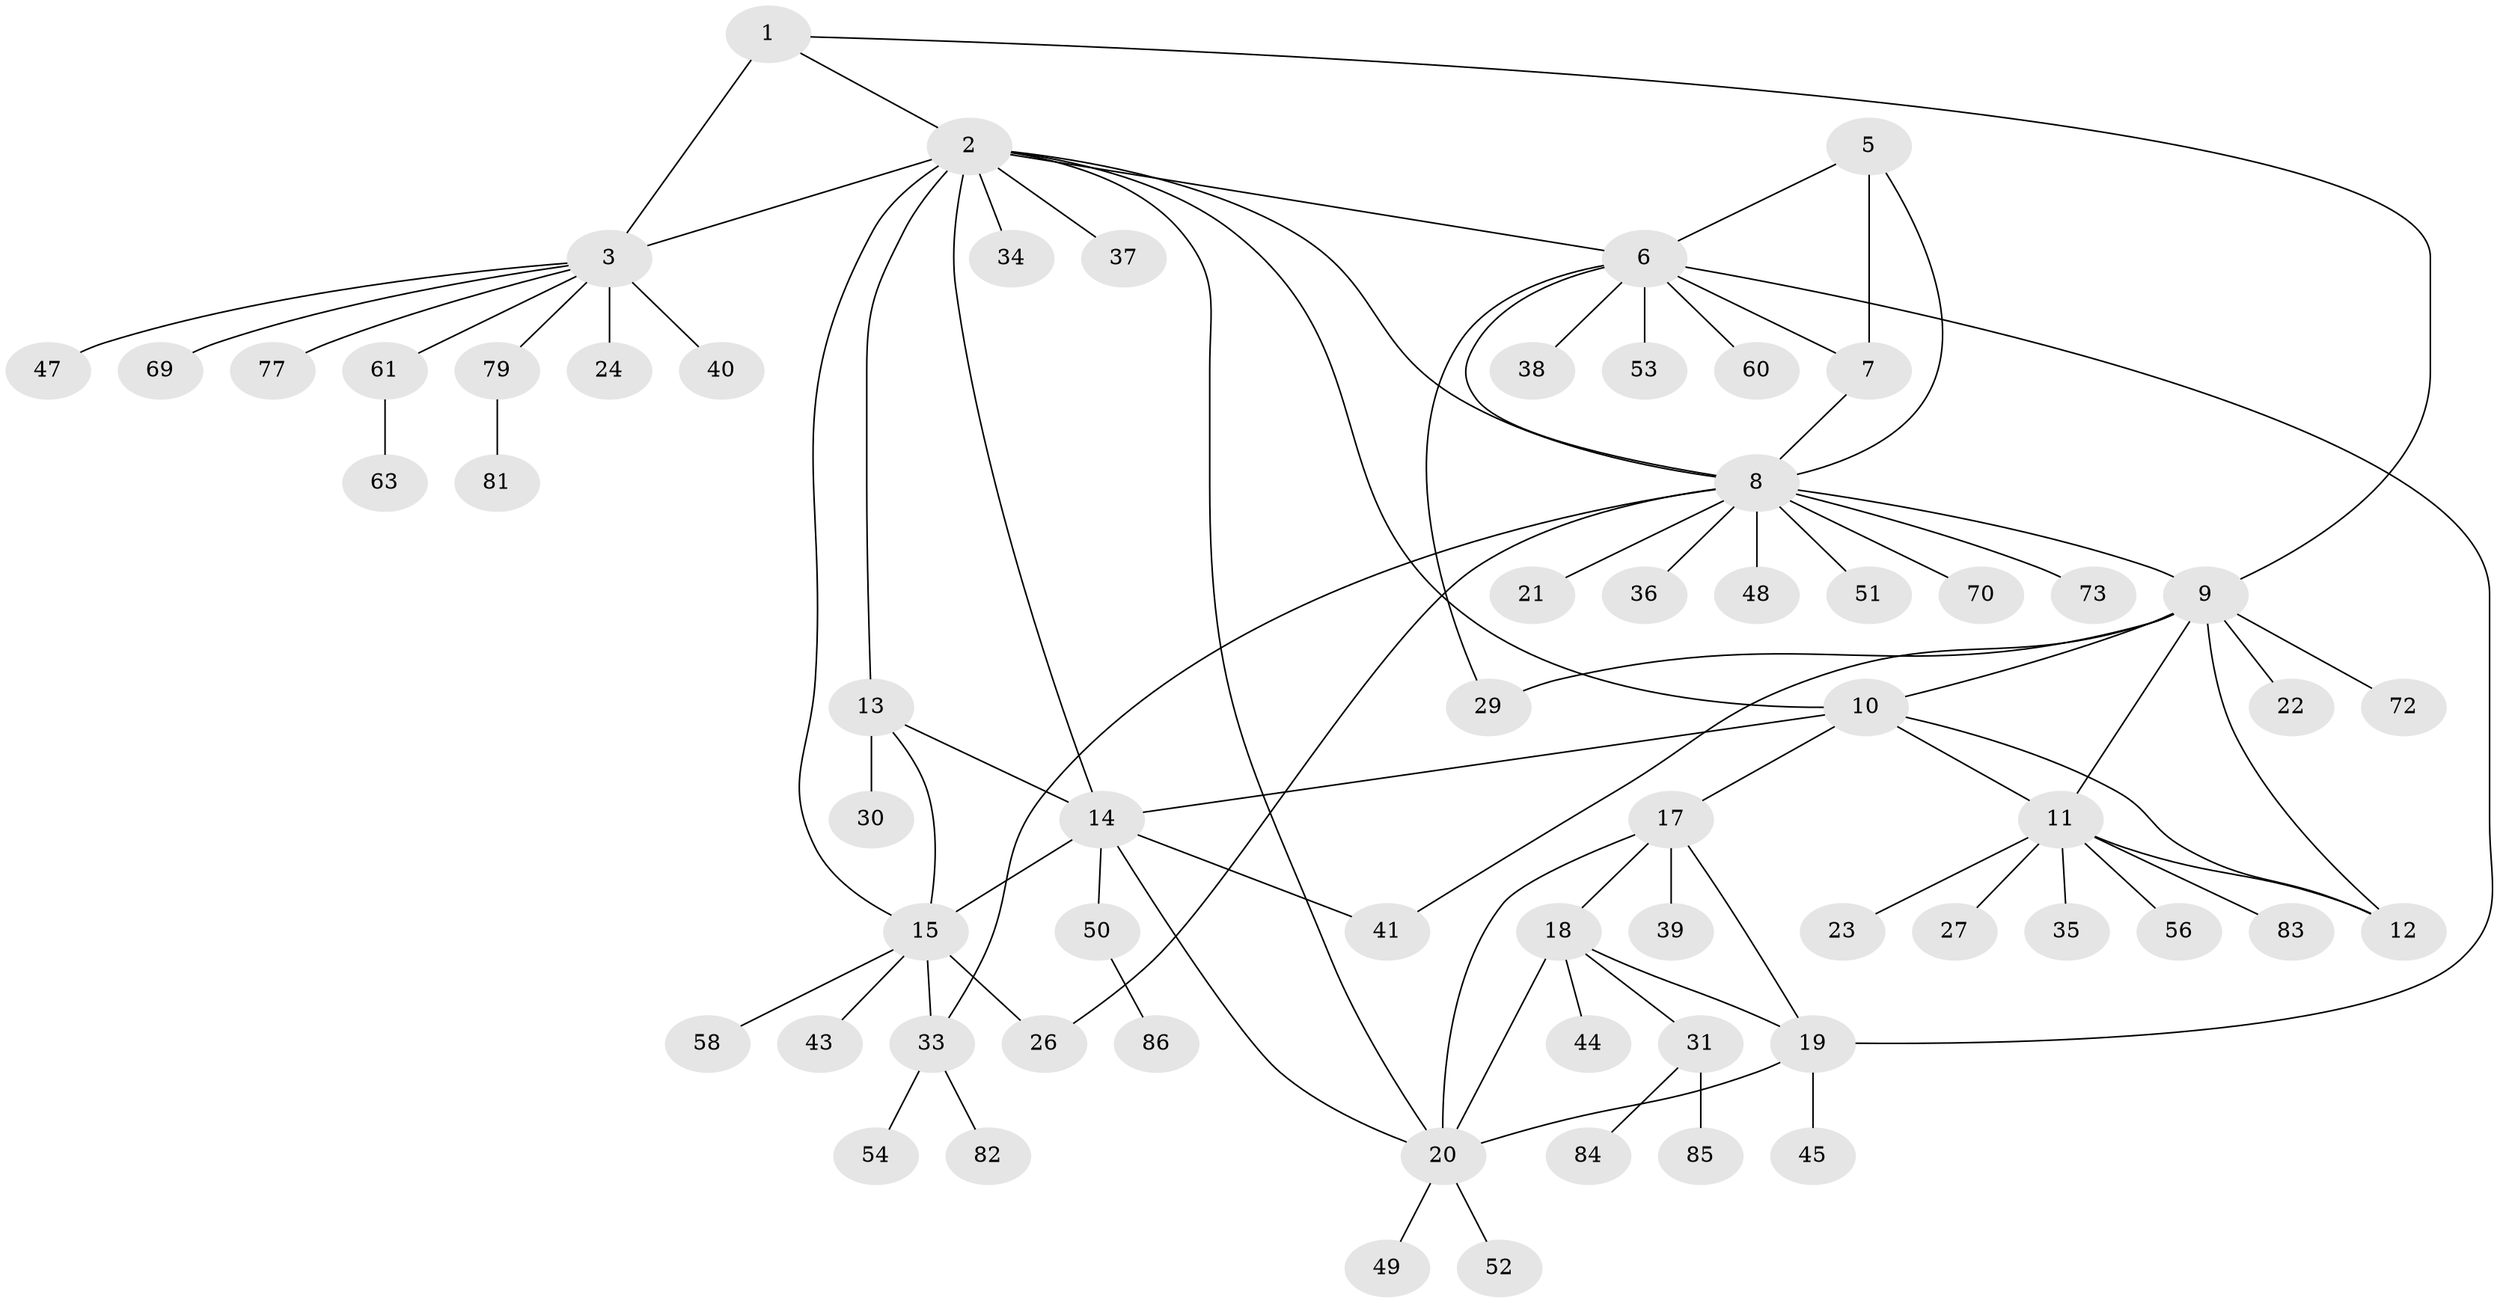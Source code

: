 // original degree distribution, {5: 0.011627906976744186, 8: 0.03488372093023256, 6: 0.05813953488372093, 7: 0.03488372093023256, 3: 0.023255813953488372, 10: 0.023255813953488372, 13: 0.011627906976744186, 9: 0.011627906976744186, 4: 0.046511627906976744, 1: 0.5813953488372093, 2: 0.16279069767441862}
// Generated by graph-tools (version 1.1) at 2025/42/03/06/25 10:42:15]
// undirected, 64 vertices, 87 edges
graph export_dot {
graph [start="1"]
  node [color=gray90,style=filled];
  1 [super="+46"];
  2 [super="+16"];
  3 [super="+4"];
  5;
  6 [super="+71"];
  7;
  8 [super="+55"];
  9 [super="+32"];
  10 [super="+67"];
  11 [super="+62"];
  12 [super="+76"];
  13;
  14 [super="+25"];
  15 [super="+28"];
  17 [super="+65"];
  18 [super="+59"];
  19 [super="+80"];
  20 [super="+75"];
  21;
  22;
  23;
  24;
  26 [super="+57"];
  27;
  29;
  30;
  31 [super="+78"];
  33;
  34 [super="+42"];
  35;
  36;
  37;
  38;
  39;
  40 [super="+74"];
  41;
  43;
  44;
  45;
  47;
  48;
  49;
  50;
  51 [super="+64"];
  52;
  53;
  54;
  56 [super="+68"];
  58;
  60;
  61;
  63 [super="+66"];
  69;
  70;
  72;
  73;
  77;
  79;
  81;
  82;
  83;
  84;
  85;
  86;
  1 -- 2;
  1 -- 3 [weight=2];
  1 -- 9;
  2 -- 3 [weight=2];
  2 -- 8;
  2 -- 20;
  2 -- 34;
  2 -- 37;
  2 -- 6;
  2 -- 10;
  2 -- 13;
  2 -- 14;
  2 -- 15;
  3 -- 47;
  3 -- 61;
  3 -- 79;
  3 -- 69;
  3 -- 24;
  3 -- 40;
  3 -- 77;
  5 -- 6;
  5 -- 7;
  5 -- 8;
  6 -- 7;
  6 -- 8;
  6 -- 19;
  6 -- 29;
  6 -- 38;
  6 -- 53;
  6 -- 60;
  7 -- 8;
  8 -- 9;
  8 -- 21;
  8 -- 36;
  8 -- 48;
  8 -- 51;
  8 -- 70;
  8 -- 73;
  8 -- 33;
  8 -- 26;
  9 -- 10;
  9 -- 11;
  9 -- 12;
  9 -- 22;
  9 -- 29;
  9 -- 41;
  9 -- 72;
  10 -- 11;
  10 -- 12;
  10 -- 17;
  10 -- 14;
  11 -- 12;
  11 -- 23;
  11 -- 27;
  11 -- 35;
  11 -- 56;
  11 -- 83;
  13 -- 14;
  13 -- 15;
  13 -- 30;
  14 -- 15;
  14 -- 20;
  14 -- 41;
  14 -- 50;
  15 -- 26;
  15 -- 33;
  15 -- 43;
  15 -- 58;
  17 -- 18;
  17 -- 19;
  17 -- 20;
  17 -- 39;
  18 -- 19;
  18 -- 20;
  18 -- 31;
  18 -- 44;
  19 -- 20;
  19 -- 45;
  20 -- 49;
  20 -- 52;
  31 -- 84;
  31 -- 85;
  33 -- 54;
  33 -- 82;
  50 -- 86;
  61 -- 63;
  79 -- 81;
}

